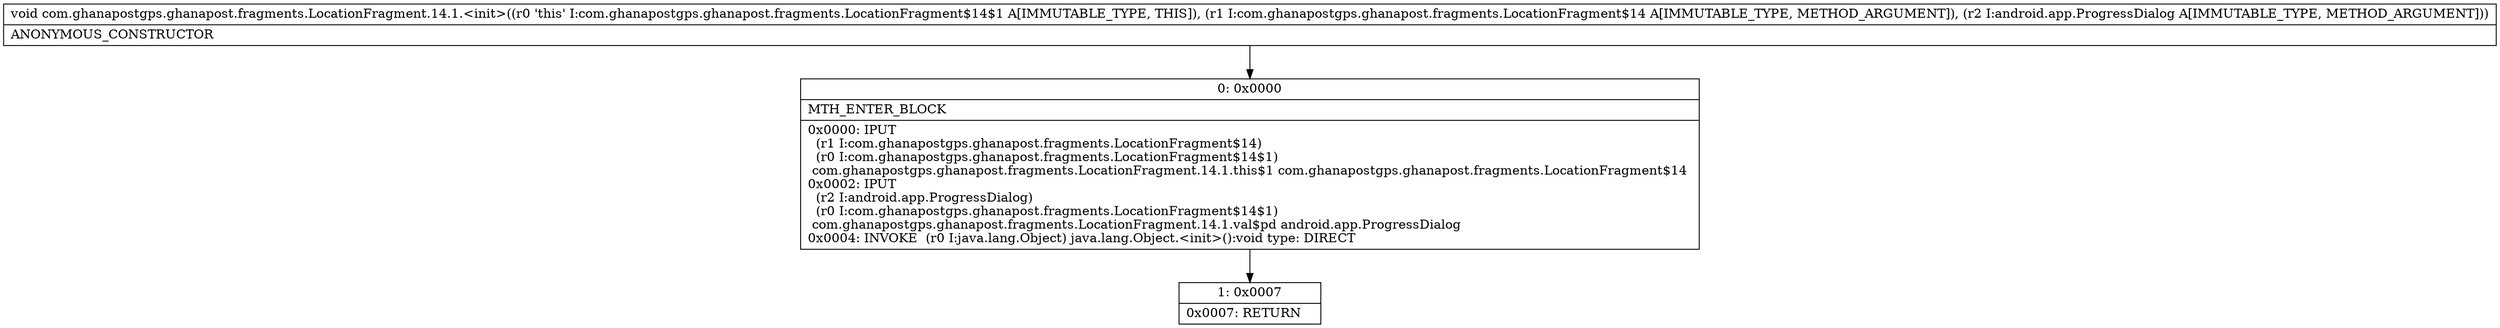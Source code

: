 digraph "CFG forcom.ghanapostgps.ghanapost.fragments.LocationFragment.14.1.\<init\>(Lcom\/ghanapostgps\/ghanapost\/fragments\/LocationFragment$14;Landroid\/app\/ProgressDialog;)V" {
Node_0 [shape=record,label="{0\:\ 0x0000|MTH_ENTER_BLOCK\l|0x0000: IPUT  \l  (r1 I:com.ghanapostgps.ghanapost.fragments.LocationFragment$14)\l  (r0 I:com.ghanapostgps.ghanapost.fragments.LocationFragment$14$1)\l com.ghanapostgps.ghanapost.fragments.LocationFragment.14.1.this$1 com.ghanapostgps.ghanapost.fragments.LocationFragment$14 \l0x0002: IPUT  \l  (r2 I:android.app.ProgressDialog)\l  (r0 I:com.ghanapostgps.ghanapost.fragments.LocationFragment$14$1)\l com.ghanapostgps.ghanapost.fragments.LocationFragment.14.1.val$pd android.app.ProgressDialog \l0x0004: INVOKE  (r0 I:java.lang.Object) java.lang.Object.\<init\>():void type: DIRECT \l}"];
Node_1 [shape=record,label="{1\:\ 0x0007|0x0007: RETURN   \l}"];
MethodNode[shape=record,label="{void com.ghanapostgps.ghanapost.fragments.LocationFragment.14.1.\<init\>((r0 'this' I:com.ghanapostgps.ghanapost.fragments.LocationFragment$14$1 A[IMMUTABLE_TYPE, THIS]), (r1 I:com.ghanapostgps.ghanapost.fragments.LocationFragment$14 A[IMMUTABLE_TYPE, METHOD_ARGUMENT]), (r2 I:android.app.ProgressDialog A[IMMUTABLE_TYPE, METHOD_ARGUMENT]))  | ANONYMOUS_CONSTRUCTOR\l}"];
MethodNode -> Node_0;
Node_0 -> Node_1;
}


